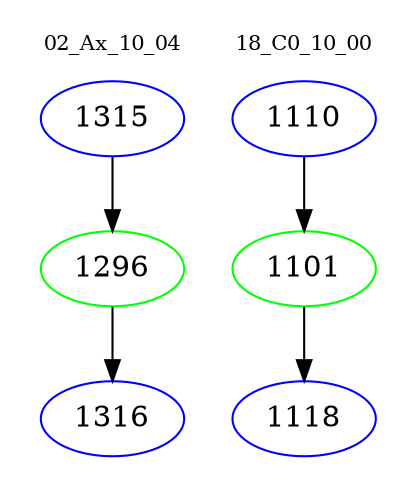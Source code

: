 digraph{
subgraph cluster_0 {
color = white
label = "02_Ax_10_04";
fontsize=10;
T0_1315 [label="1315", color="blue"]
T0_1315 -> T0_1296 [color="black"]
T0_1296 [label="1296", color="green"]
T0_1296 -> T0_1316 [color="black"]
T0_1316 [label="1316", color="blue"]
}
subgraph cluster_1 {
color = white
label = "18_C0_10_00";
fontsize=10;
T1_1110 [label="1110", color="blue"]
T1_1110 -> T1_1101 [color="black"]
T1_1101 [label="1101", color="green"]
T1_1101 -> T1_1118 [color="black"]
T1_1118 [label="1118", color="blue"]
}
}
